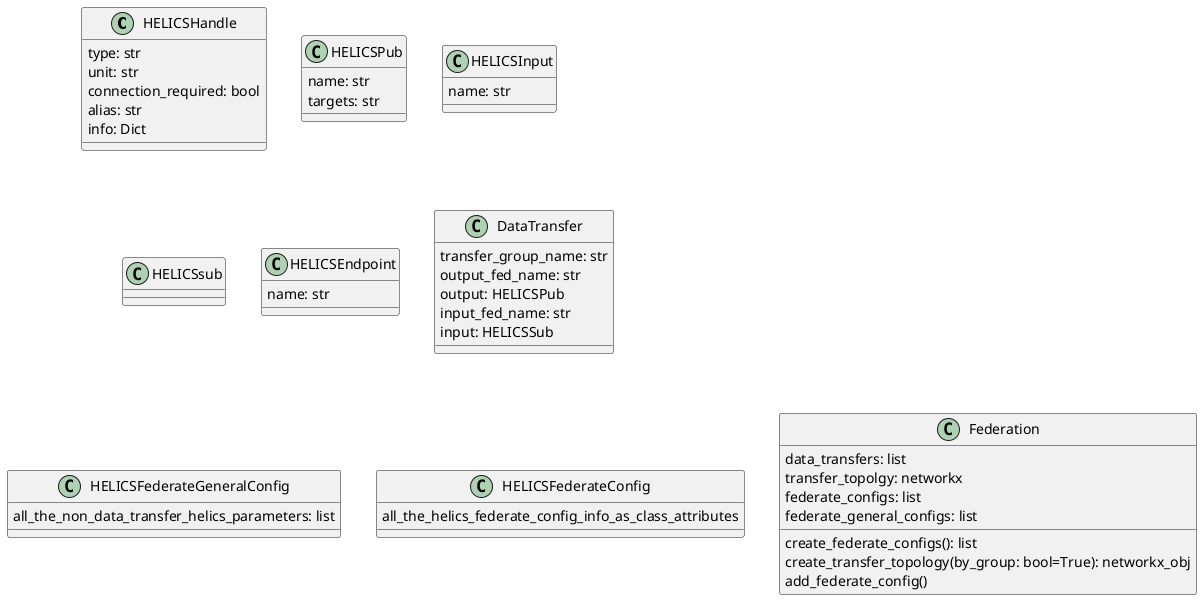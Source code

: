 @startuml

class HELICSHandle{
    type: str
    unit: str
    connection_required: bool 
    alias: str
    info: Dict 
}

class HELICSPub{
    name: str
    targets: str
}

class HELICSInput{
    name: str
}

class HELICSsub{
}

class HELICSEndpoint{
    name: str
}

class DataTransfer{
    transfer_group_name: str
    output_fed_name: str
    output: HELICSPub
    input_fed_name: str
    input: HELICSSub
}

class HELICSFederateGeneralConfig{
    all_the_non_data_transfer_helics_parameters: list
}

class HELICSFederateConfig{
    all_the_helics_federate_config_info_as_class_attributes
}

class Federation{
    data_transfers: list
    transfer_topolgy: networkx
    federate_configs: list
    federate_general_configs: list
    create_federate_configs(): list
    create_transfer_topology(by_group: bool=True): networkx_obj
    add_federate_config()
}

@enduml